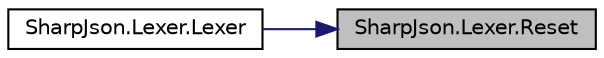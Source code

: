 digraph "SharpJson.Lexer.Reset"
{
 // LATEX_PDF_SIZE
  edge [fontname="Helvetica",fontsize="10",labelfontname="Helvetica",labelfontsize="10"];
  node [fontname="Helvetica",fontsize="10",shape=record];
  rankdir="RL";
  Node1 [label="SharpJson.Lexer.Reset",height=0.2,width=0.4,color="black", fillcolor="grey75", style="filled", fontcolor="black",tooltip=" "];
  Node1 -> Node2 [dir="back",color="midnightblue",fontsize="10",style="solid",fontname="Helvetica"];
  Node2 [label="SharpJson.Lexer.Lexer",height=0.2,width=0.4,color="black", fillcolor="white", style="filled",URL="$class_sharp_json_1_1_lexer.html#af0a3476760e9d08c7f436402c5f6b564",tooltip=" "];
}
